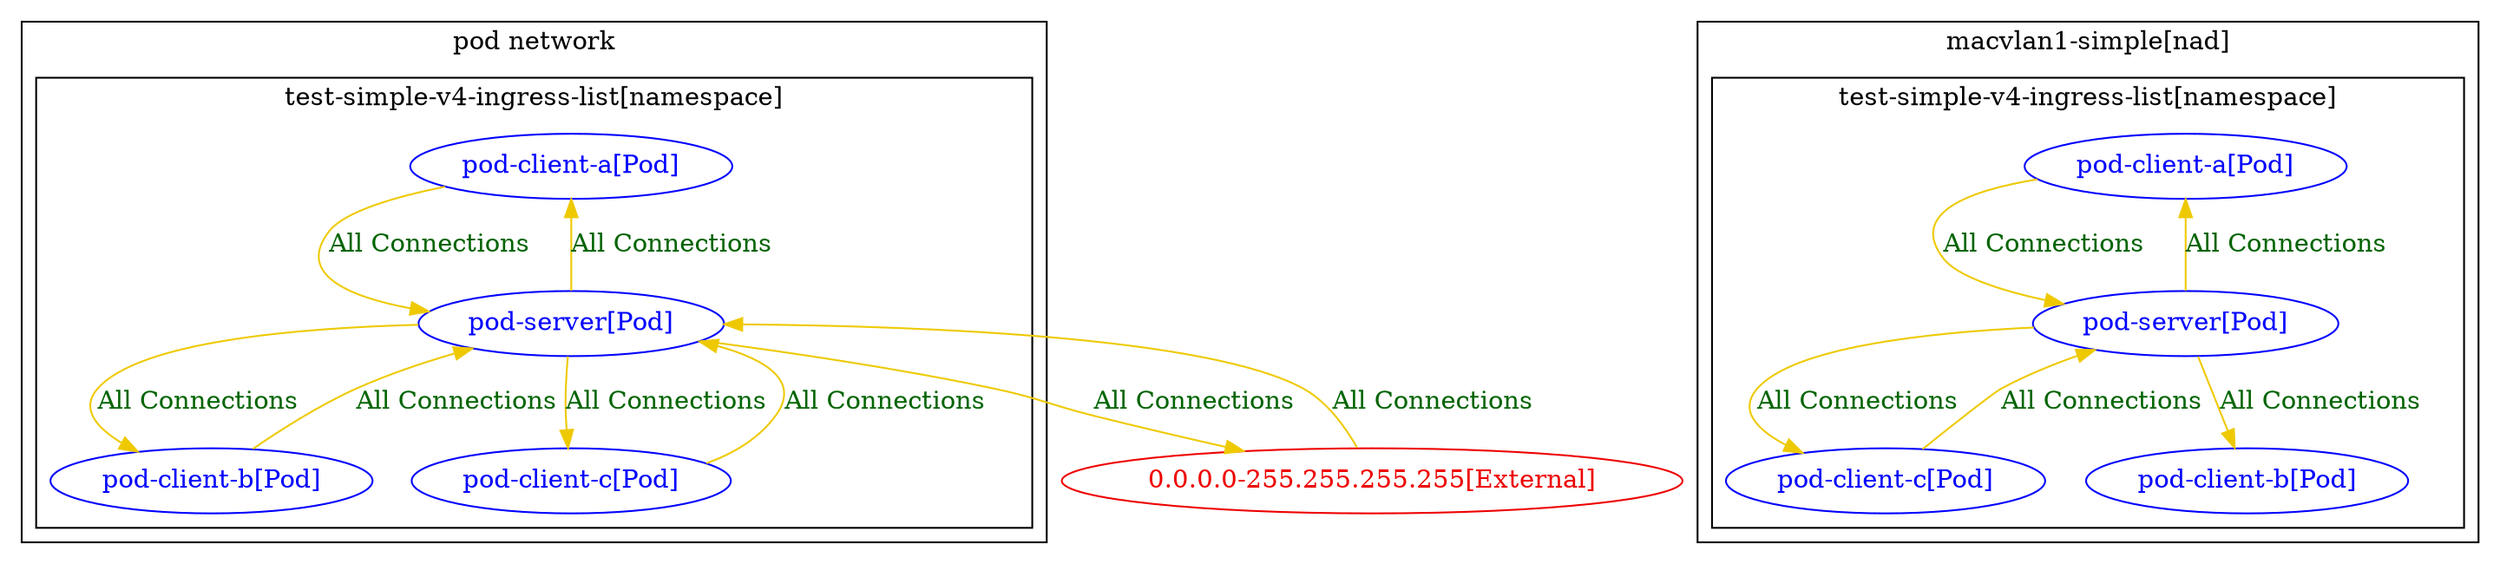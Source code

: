 digraph {
	subgraph "cluster_pod_network" {
	label="pod network"
	subgraph "cluster_test_simple_v4_ingress_list[namespace]" {
		color="black"
		fontcolor="black"
		"test-simple-v4-ingress-list/pod-client-a[Pod]" [label="pod-client-a[Pod]" color="blue" fontcolor="blue"]
		"test-simple-v4-ingress-list/pod-client-b[Pod]" [label="pod-client-b[Pod]" color="blue" fontcolor="blue"]
		"test-simple-v4-ingress-list/pod-client-c[Pod]" [label="pod-client-c[Pod]" color="blue" fontcolor="blue"]
		"test-simple-v4-ingress-list/pod-server[Pod]" [label="pod-server[Pod]" color="blue" fontcolor="blue"]
		label="test-simple-v4-ingress-list[namespace]"
	}
	}
	subgraph "cluster_macvlan1-simple" {
	label="macvlan1-simple[nad]"
	subgraph "cluster_test_simple_v4_ingress_list[namespace]" {
		color="black"
		fontcolor="black"
		"test-simple-v4-ingress-list/pod-client-a[Pod]macvlan1-simple" [label="pod-client-a[Pod]" color="blue" fontcolor="blue"]
		"test-simple-v4-ingress-list/pod-client-b[Pod]macvlan1-simple" [label="pod-client-b[Pod]" color="blue" fontcolor="blue"]
		"test-simple-v4-ingress-list/pod-client-c[Pod]macvlan1-simple" [label="pod-client-c[Pod]" color="blue" fontcolor="blue"]
		"test-simple-v4-ingress-list/pod-server[Pod]macvlan1-simple" [label="pod-server[Pod]" color="blue" fontcolor="blue"]
		label="test-simple-v4-ingress-list[namespace]"
	}
	}
	"0.0.0.0-255.255.255.255[External]" [label="0.0.0.0-255.255.255.255[External]" color="red2" fontcolor="red2"]
	"0.0.0.0-255.255.255.255[External]" -> "test-simple-v4-ingress-list/pod-server[Pod]" [label="All Connections" color="gold2" fontcolor="darkgreen" weight=0.5]
	"test-simple-v4-ingress-list/pod-client-a[Pod]" -> "test-simple-v4-ingress-list/pod-server[Pod]" [label="All Connections" color="gold2" fontcolor="darkgreen" weight=0.5]
	"test-simple-v4-ingress-list/pod-client-a[Pod]macvlan1-simple" -> "test-simple-v4-ingress-list/pod-server[Pod]macvlan1-simple" [label="All Connections" color="gold2" fontcolor="darkgreen" weight=0.5]
	"test-simple-v4-ingress-list/pod-client-b[Pod]" -> "test-simple-v4-ingress-list/pod-server[Pod]" [label="All Connections" color="gold2" fontcolor="darkgreen" weight=0.5]
	"test-simple-v4-ingress-list/pod-client-c[Pod]" -> "test-simple-v4-ingress-list/pod-server[Pod]" [label="All Connections" color="gold2" fontcolor="darkgreen" weight=0.5]
	"test-simple-v4-ingress-list/pod-client-c[Pod]macvlan1-simple" -> "test-simple-v4-ingress-list/pod-server[Pod]macvlan1-simple" [label="All Connections" color="gold2" fontcolor="darkgreen" weight=0.5]
	"test-simple-v4-ingress-list/pod-server[Pod]" -> "0.0.0.0-255.255.255.255[External]" [label="All Connections" color="gold2" fontcolor="darkgreen" weight=1]
	"test-simple-v4-ingress-list/pod-server[Pod]" -> "test-simple-v4-ingress-list/pod-client-a[Pod]" [label="All Connections" color="gold2" fontcolor="darkgreen" weight=1]
	"test-simple-v4-ingress-list/pod-server[Pod]" -> "test-simple-v4-ingress-list/pod-client-b[Pod]" [label="All Connections" color="gold2" fontcolor="darkgreen" weight=1]
	"test-simple-v4-ingress-list/pod-server[Pod]" -> "test-simple-v4-ingress-list/pod-client-c[Pod]" [label="All Connections" color="gold2" fontcolor="darkgreen" weight=1]
	"test-simple-v4-ingress-list/pod-server[Pod]macvlan1-simple" -> "test-simple-v4-ingress-list/pod-client-a[Pod]macvlan1-simple" [label="All Connections" color="gold2" fontcolor="darkgreen" weight=1]
	"test-simple-v4-ingress-list/pod-server[Pod]macvlan1-simple" -> "test-simple-v4-ingress-list/pod-client-b[Pod]macvlan1-simple" [label="All Connections" color="gold2" fontcolor="darkgreen" weight=1]
	"test-simple-v4-ingress-list/pod-server[Pod]macvlan1-simple" -> "test-simple-v4-ingress-list/pod-client-c[Pod]macvlan1-simple" [label="All Connections" color="gold2" fontcolor="darkgreen" weight=1]
}
